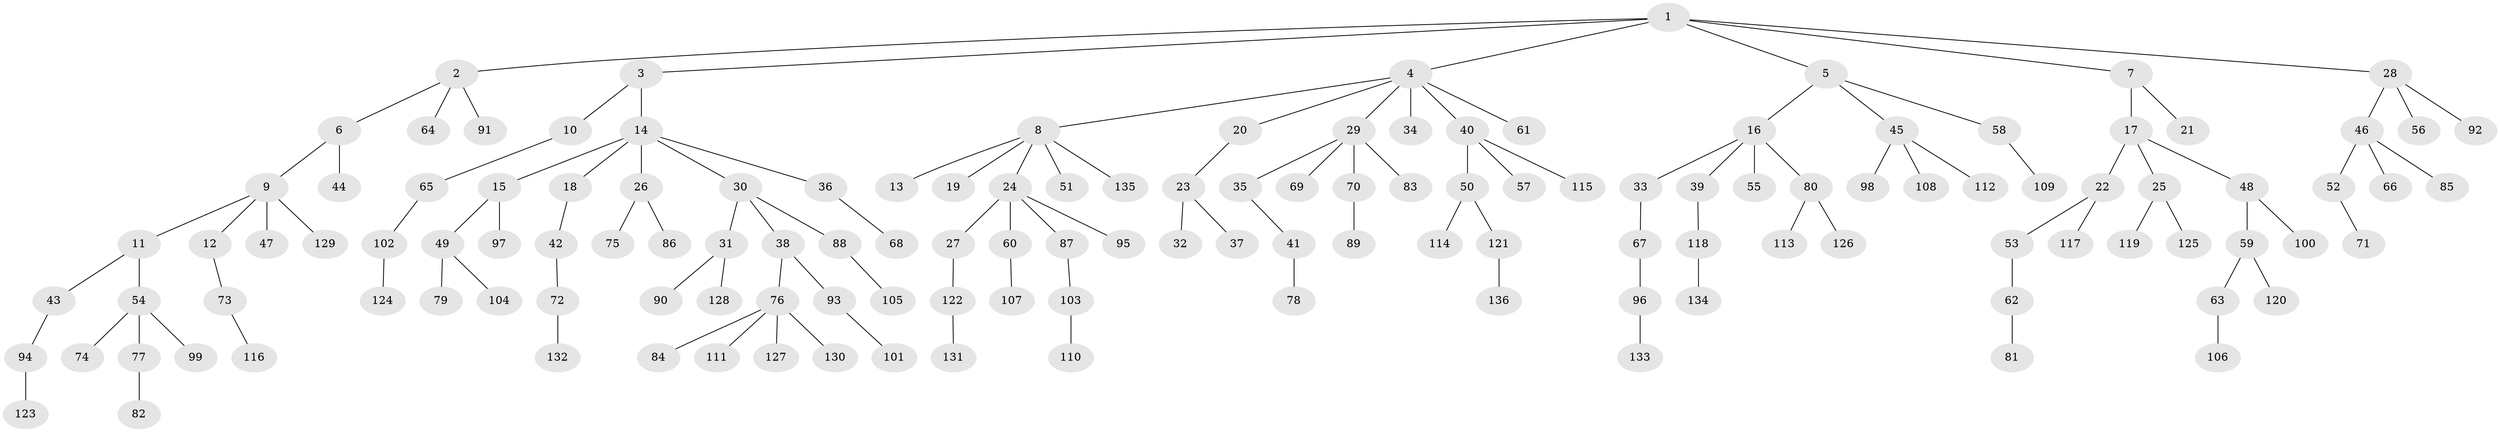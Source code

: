 // coarse degree distribution, {6: 0.036585365853658534, 3: 0.0975609756097561, 4: 0.0975609756097561, 2: 0.25609756097560976, 5: 0.012195121951219513, 1: 0.5}
// Generated by graph-tools (version 1.1) at 2025/51/03/04/25 22:51:48]
// undirected, 136 vertices, 135 edges
graph export_dot {
  node [color=gray90,style=filled];
  1;
  2;
  3;
  4;
  5;
  6;
  7;
  8;
  9;
  10;
  11;
  12;
  13;
  14;
  15;
  16;
  17;
  18;
  19;
  20;
  21;
  22;
  23;
  24;
  25;
  26;
  27;
  28;
  29;
  30;
  31;
  32;
  33;
  34;
  35;
  36;
  37;
  38;
  39;
  40;
  41;
  42;
  43;
  44;
  45;
  46;
  47;
  48;
  49;
  50;
  51;
  52;
  53;
  54;
  55;
  56;
  57;
  58;
  59;
  60;
  61;
  62;
  63;
  64;
  65;
  66;
  67;
  68;
  69;
  70;
  71;
  72;
  73;
  74;
  75;
  76;
  77;
  78;
  79;
  80;
  81;
  82;
  83;
  84;
  85;
  86;
  87;
  88;
  89;
  90;
  91;
  92;
  93;
  94;
  95;
  96;
  97;
  98;
  99;
  100;
  101;
  102;
  103;
  104;
  105;
  106;
  107;
  108;
  109;
  110;
  111;
  112;
  113;
  114;
  115;
  116;
  117;
  118;
  119;
  120;
  121;
  122;
  123;
  124;
  125;
  126;
  127;
  128;
  129;
  130;
  131;
  132;
  133;
  134;
  135;
  136;
  1 -- 2;
  1 -- 3;
  1 -- 4;
  1 -- 5;
  1 -- 7;
  1 -- 28;
  2 -- 6;
  2 -- 64;
  2 -- 91;
  3 -- 10;
  3 -- 14;
  4 -- 8;
  4 -- 20;
  4 -- 29;
  4 -- 34;
  4 -- 40;
  4 -- 61;
  5 -- 16;
  5 -- 45;
  5 -- 58;
  6 -- 9;
  6 -- 44;
  7 -- 17;
  7 -- 21;
  8 -- 13;
  8 -- 19;
  8 -- 24;
  8 -- 51;
  8 -- 135;
  9 -- 11;
  9 -- 12;
  9 -- 47;
  9 -- 129;
  10 -- 65;
  11 -- 43;
  11 -- 54;
  12 -- 73;
  14 -- 15;
  14 -- 18;
  14 -- 26;
  14 -- 30;
  14 -- 36;
  15 -- 49;
  15 -- 97;
  16 -- 33;
  16 -- 39;
  16 -- 55;
  16 -- 80;
  17 -- 22;
  17 -- 25;
  17 -- 48;
  18 -- 42;
  20 -- 23;
  22 -- 53;
  22 -- 117;
  23 -- 32;
  23 -- 37;
  24 -- 27;
  24 -- 60;
  24 -- 87;
  24 -- 95;
  25 -- 119;
  25 -- 125;
  26 -- 75;
  26 -- 86;
  27 -- 122;
  28 -- 46;
  28 -- 56;
  28 -- 92;
  29 -- 35;
  29 -- 69;
  29 -- 70;
  29 -- 83;
  30 -- 31;
  30 -- 38;
  30 -- 88;
  31 -- 90;
  31 -- 128;
  33 -- 67;
  35 -- 41;
  36 -- 68;
  38 -- 76;
  38 -- 93;
  39 -- 118;
  40 -- 50;
  40 -- 57;
  40 -- 115;
  41 -- 78;
  42 -- 72;
  43 -- 94;
  45 -- 98;
  45 -- 108;
  45 -- 112;
  46 -- 52;
  46 -- 66;
  46 -- 85;
  48 -- 59;
  48 -- 100;
  49 -- 79;
  49 -- 104;
  50 -- 114;
  50 -- 121;
  52 -- 71;
  53 -- 62;
  54 -- 74;
  54 -- 77;
  54 -- 99;
  58 -- 109;
  59 -- 63;
  59 -- 120;
  60 -- 107;
  62 -- 81;
  63 -- 106;
  65 -- 102;
  67 -- 96;
  70 -- 89;
  72 -- 132;
  73 -- 116;
  76 -- 84;
  76 -- 111;
  76 -- 127;
  76 -- 130;
  77 -- 82;
  80 -- 113;
  80 -- 126;
  87 -- 103;
  88 -- 105;
  93 -- 101;
  94 -- 123;
  96 -- 133;
  102 -- 124;
  103 -- 110;
  118 -- 134;
  121 -- 136;
  122 -- 131;
}
